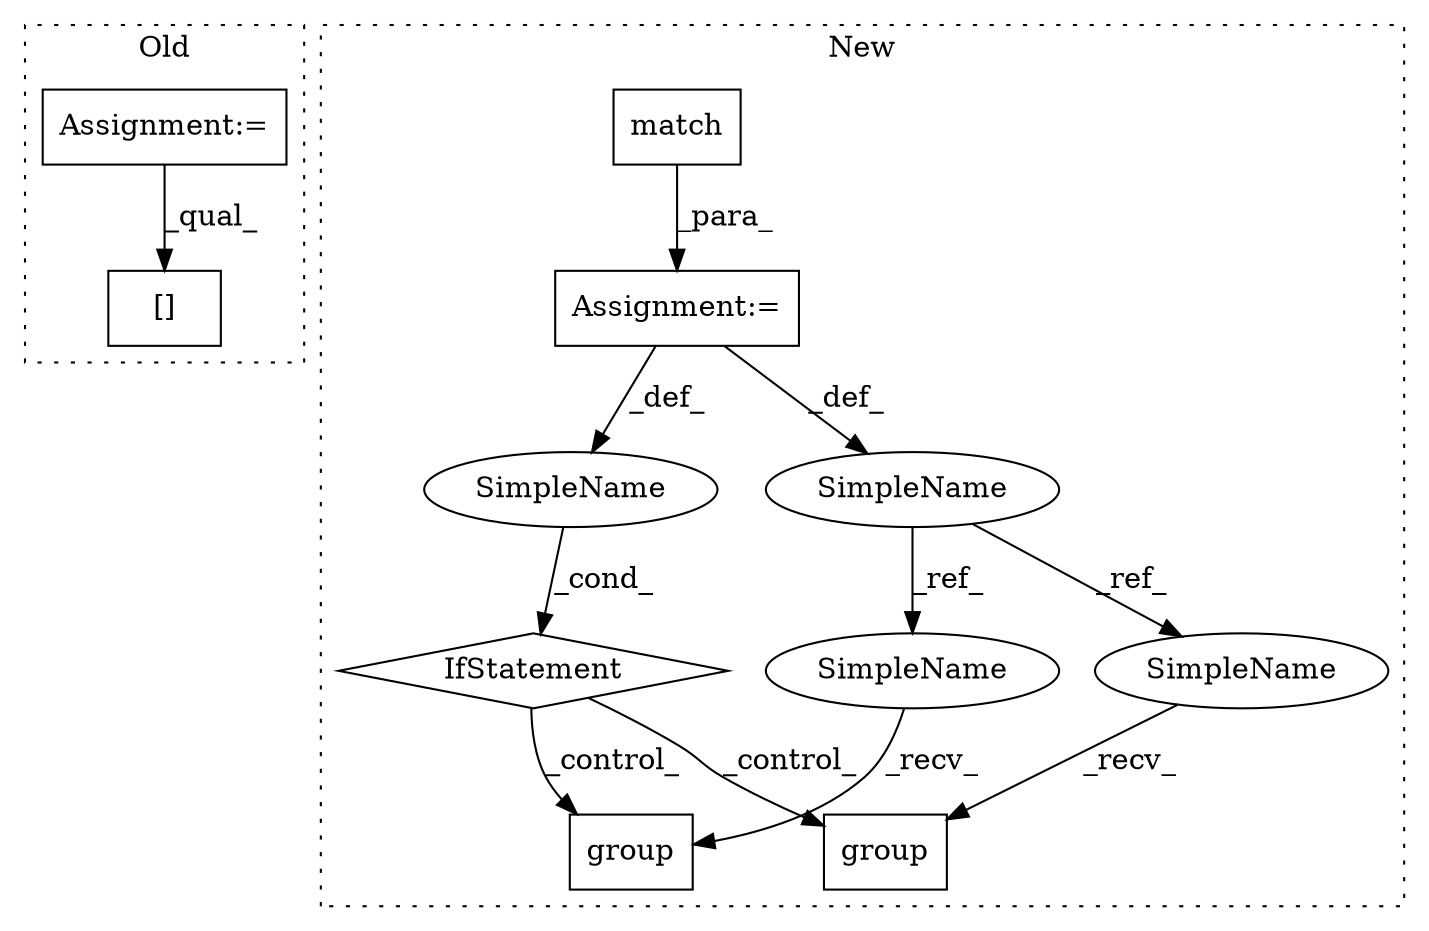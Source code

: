 digraph G {
subgraph cluster0 {
1 [label="[]" a="2" s="1890,1898" l="7,1" shape="box"];
4 [label="Assignment:=" a="7" s="1763" l="1" shape="box"];
label = "Old";
style="dotted";
}
subgraph cluster1 {
2 [label="match" a="32" s="2397,2412" l="6,1" shape="box"];
3 [label="Assignment:=" a="7" s="2380" l="1" shape="box"];
5 [label="IfStatement" a="25" s="2419,2445" l="4,2" shape="diamond"];
6 [label="group" a="32" s="2537,2544" l="6,1" shape="box"];
7 [label="SimpleName" a="42" s="" l="" shape="ellipse"];
8 [label="group" a="32" s="2557,2564" l="6,1" shape="box"];
9 [label="SimpleName" a="42" s="2375" l="5" shape="ellipse"];
10 [label="SimpleName" a="42" s="2531" l="5" shape="ellipse"];
11 [label="SimpleName" a="42" s="2551" l="5" shape="ellipse"];
label = "New";
style="dotted";
}
2 -> 3 [label="_para_"];
3 -> 9 [label="_def_"];
3 -> 7 [label="_def_"];
4 -> 1 [label="_qual_"];
5 -> 6 [label="_control_"];
5 -> 8 [label="_control_"];
7 -> 5 [label="_cond_"];
9 -> 10 [label="_ref_"];
9 -> 11 [label="_ref_"];
10 -> 6 [label="_recv_"];
11 -> 8 [label="_recv_"];
}